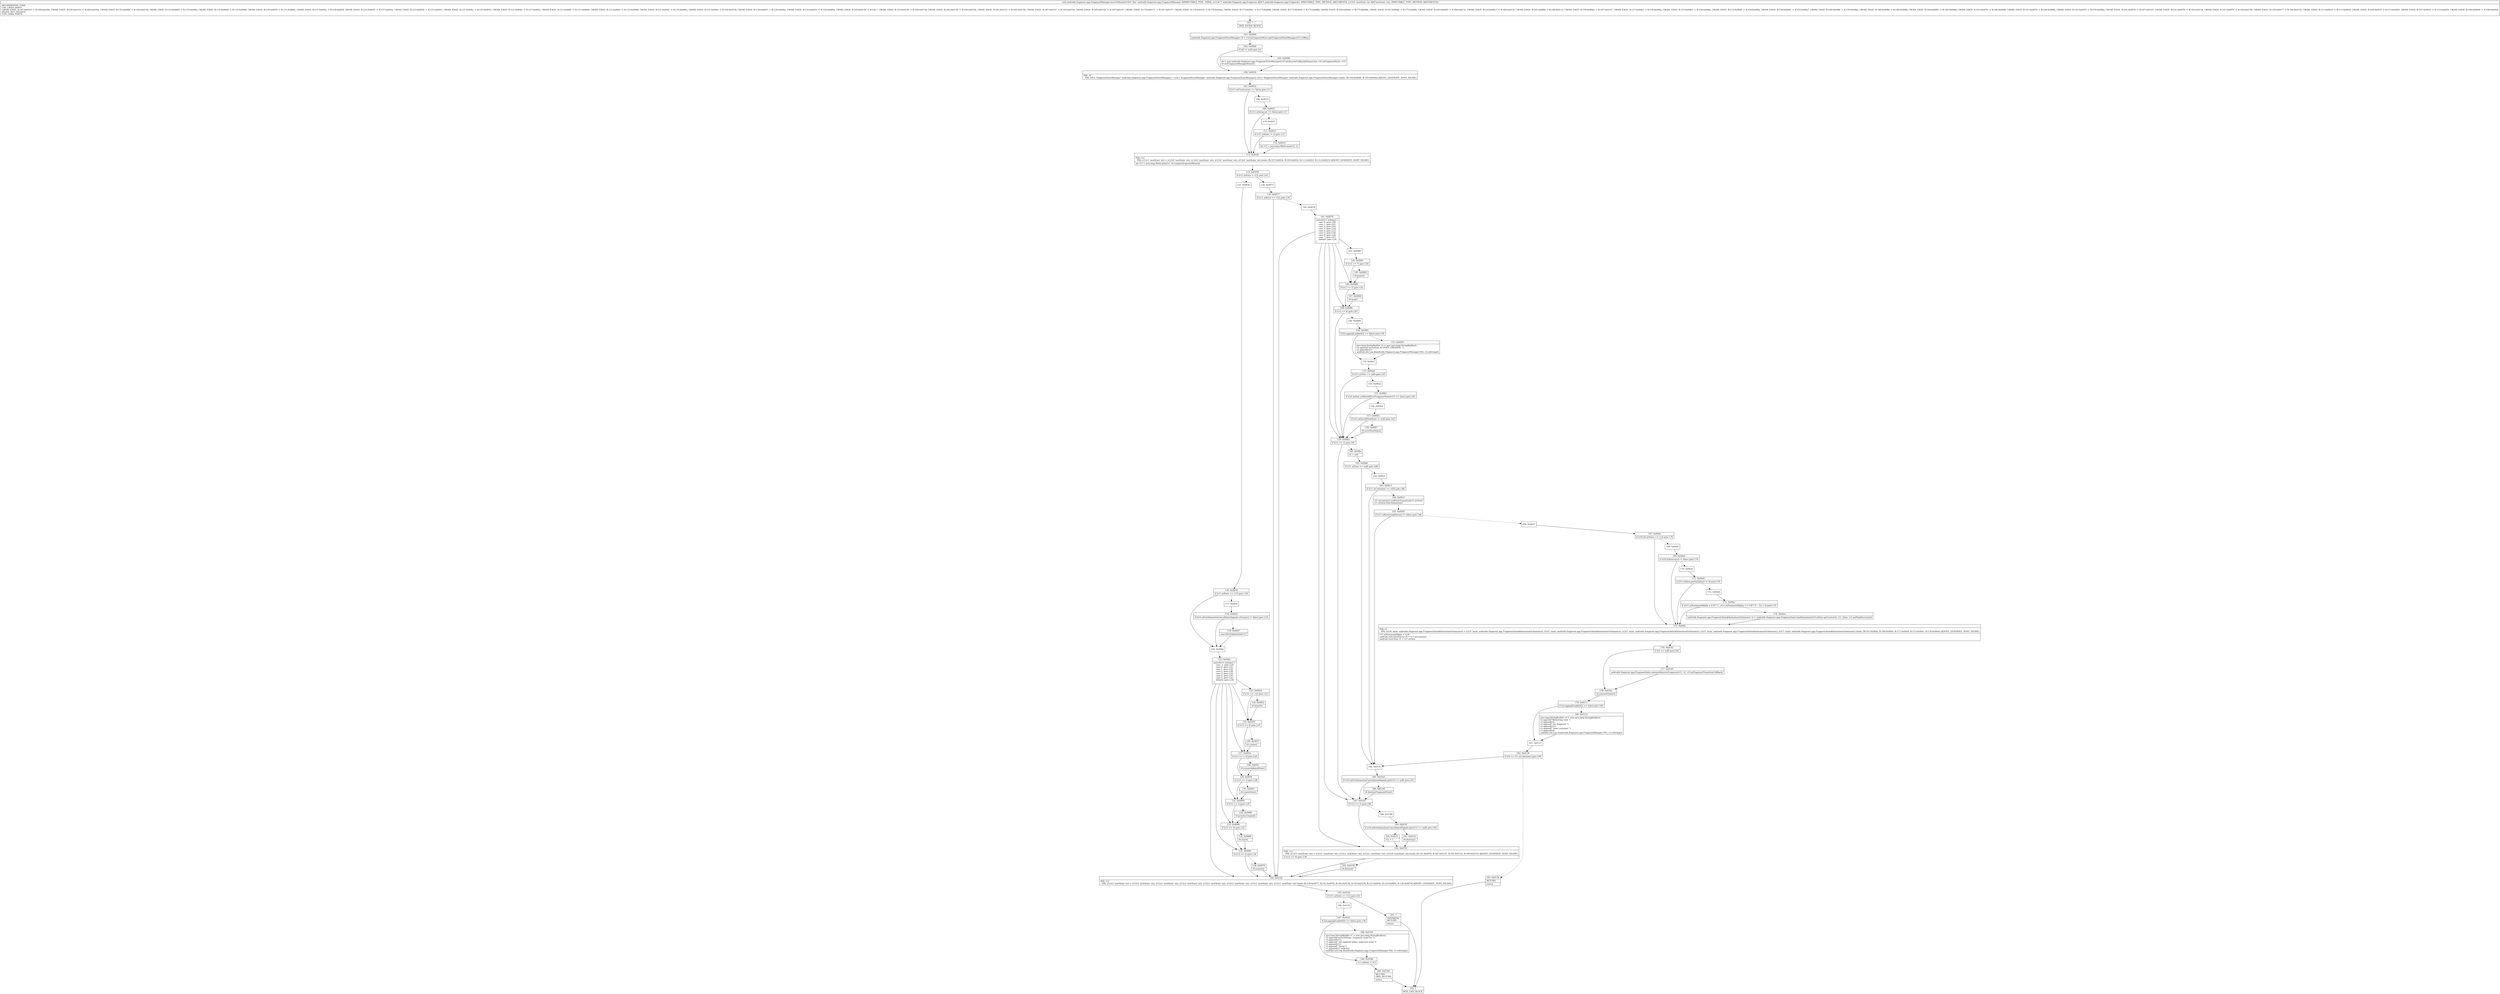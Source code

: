 digraph "CFG forandroidx.fragment.app.FragmentManager.moveToState(Landroidx\/fragment\/app\/Fragment;I)V" {
Node_101 [shape=record,label="{101\:\ ?|MTH_ENTER_BLOCK\l}"];
Node_103 [shape=record,label="{103\:\ 0x0000|androidx.fragment.app.FragmentStateManager r0 = r10.mFragmentStore.getFragmentStateManager(r11.mWho)\l}"];
Node_104 [shape=record,label="{104\:\ 0x0009|if (r0 != null) goto L4\l}"];
Node_105 [shape=record,label="{105\:\ 0x000b|r0 = new androidx.fragment.app.FragmentStateManager(r10.mLifecycleCallbacksDispatcher, r10.mFragmentStore, r11)\lr0.setFragmentManagerState(1)\l}"];
Node_106 [shape=record,label="{106\:\ 0x0018|PHI: r0 \l  PHI: (r0v2 'fragmentStateManager' androidx.fragment.app.FragmentStateManager) = (r0v1 'fragmentStateManager' androidx.fragment.app.FragmentStateManager), (r0v3 'fragmentStateManager' androidx.fragment.app.FragmentStateManager) binds: [B:104:0x0009, B:105:0x000b] A[DONT_GENERATE, DONT_INLINE]\l}"];
Node_107 [shape=record,label="{107\:\ 0x001b|if (r11.mFromLayout == false) goto L11\l}"];
Node_108 [shape=record,label="{108\:\ 0x001d}"];
Node_109 [shape=record,label="{109\:\ 0x001f|if (r11.mInLayout == false) goto L11\l}"];
Node_110 [shape=record,label="{110\:\ 0x0021}"];
Node_111 [shape=record,label="{111\:\ 0x0023|if (r11.mState != 2) goto L11\l}"];
Node_112 [shape=record,label="{112\:\ 0x0025|int r12 = java.lang.Math.max(r12, 2)\l}"];
Node_113 [shape=record,label="{113\:\ 0x0029|PHI: r12 \l  PHI: (r12v1 'newState' int) = (r12v0 'newState' int), (r12v0 'newState' int), (r12v0 'newState' int), (r12v6 'newState' int) binds: [B:107:0x001b, B:109:0x001f, B:111:0x0023, B:112:0x0025] A[DONT_GENERATE, DONT_INLINE]\l|int r12 = java.lang.Math.min(r12, r0.computeExpectedState())\l}"];
Node_114 [shape=record,label="{114\:\ 0x0039|if (r11.mState \> r12) goto L43\l}"];
Node_115 [shape=record,label="{115\:\ 0x003b}"];
Node_116 [shape=record,label="{116\:\ 0x003d|if (r11.mState \>= r12) goto L18\l}"];
Node_117 [shape=record,label="{117\:\ 0x003f}"];
Node_118 [shape=record,label="{118\:\ 0x0045|if (r10.mExitAnimationCancellationSignals.isEmpty() != false) goto L18\l}"];
Node_119 [shape=record,label="{119\:\ 0x0047|cancelExitAnimation(r11)\l}"];
Node_120 [shape=record,label="{120\:\ 0x004a}"];
Node_121 [shape=record,label="{121\:\ 0x004c|switch(r11.mState) \{\l    case \-1: goto L20;\l    case 0: goto L22;\l    case 1: goto L24;\l    case 2: goto L28;\l    case 3: goto L34;\l    case 4: goto L30;\l    case 5: goto L32;\l    default: goto L34;\l\}\l}"];
Node_123 [shape=record,label="{123\:\ 0x0050|if (r12 \<= (\-1)) goto L22\l}"];
Node_124 [shape=record,label="{124\:\ 0x0052|r0.attach()\l}"];
Node_125 [shape=record,label="{125\:\ 0x0055|if (r12 \<= 0) goto L24\l}"];
Node_126 [shape=record,label="{126\:\ 0x0057|r0.create()\l}"];
Node_127 [shape=record,label="{127\:\ 0x005a|if (r12 \<= (\-1)) goto L26\l}"];
Node_128 [shape=record,label="{128\:\ 0x005c|r0.ensureInflatedView()\l}"];
Node_129 [shape=record,label="{129\:\ 0x005f|if (r12 \<= 1) goto L28\l}"];
Node_130 [shape=record,label="{130\:\ 0x0061|r0.createView()\l}"];
Node_131 [shape=record,label="{131\:\ 0x0064|if (r12 \<= 2) goto L30\l}"];
Node_132 [shape=record,label="{132\:\ 0x0066|r0.activityCreated()\l}"];
Node_133 [shape=record,label="{133\:\ 0x0069|if (r12 \<= 4) goto L32\l}"];
Node_134 [shape=record,label="{134\:\ 0x006b|r0.start()\l}"];
Node_135 [shape=record,label="{135\:\ 0x006e|if (r12 \<= 5) goto L34\l}"];
Node_136 [shape=record,label="{136\:\ 0x0070|r0.resume()\l}"];
Node_194 [shape=record,label="{194\:\ 0x015b|PHI: r12 \l  PHI: (r12v5 'newState' int) = (r12v2 'newState' int), (r12v2 'newState' int), (r12v3 'newState' int), (r12v3 'newState' int), (r12v2 'newState' int), (r12v2 'newState' int), (r12v2 'newState' int) binds: [B:139:0x0077, B:141:0x007b, B:192:0x0156, B:193:0x0158, B:121:0x004c, B:135:0x006e, B:136:0x0070] A[DONT_GENERATE, DONT_INLINE]\l}"];
Node_195 [shape=record,label="{195\:\ 0x015d|if (r11.mState == r12) goto L42\l}"];
Node_196 [shape=record,label="{196\:\ 0x015f}"];
Node_197 [shape=record,label="{197\:\ 0x0163|if (isLoggingEnabled(3) == false) goto L39\l}"];
Node_198 [shape=record,label="{198\:\ 0x0165|java.lang.StringBuilder r1 = new java.lang.StringBuilder()\lr1.append(\"moveToState: Fragment state for \")\lr1.append(r11)\lr1.append(\" not updated inline; expected state \")\lr1.append(r12)\lr1.append(\" found \")\lr1.append(r11.mState)\landroid.util.Log.d(androidx.fragment.app.FragmentManager.TAG, r1.toString())\l}"];
Node_199 [shape=record,label="{199\:\ 0x018b|r11.mState = r12\l}"];
Node_200 [shape=record,label="{200\:\ 0x018d|RETURN\lORIG_RETURN\l|return\l}"];
Node_102 [shape=record,label="{102\:\ ?|MTH_EXIT_BLOCK\l}"];
Node_201 [shape=record,label="{201\:\ ?|SYNTHETIC\lRETURN\l|return\l}"];
Node_138 [shape=record,label="{138\:\ 0x0075}"];
Node_139 [shape=record,label="{139\:\ 0x0077|if (r11.mState \<= r12) goto L34\l}"];
Node_140 [shape=record,label="{140\:\ 0x0079}"];
Node_141 [shape=record,label="{141\:\ 0x007b|switch(r11.mState) \{\l    case 0: goto L96;\l    case 1: goto L91;\l    case 2: goto L63;\l    case 3: goto L34;\l    case 4: goto L52;\l    case 5: goto L50;\l    case 6: goto L34;\l    case 7: goto L47;\l    default: goto L34;\l\}\l}"];
Node_143 [shape=record,label="{143\:\ 0x0080}"];
Node_144 [shape=record,label="{144\:\ 0x0081|if (r12 \>= 7) goto L50\l}"];
Node_145 [shape=record,label="{145\:\ 0x0083|r0.pause()\l}"];
Node_146 [shape=record,label="{146\:\ 0x0086|if (r12 \>= 5) goto L52\l}"];
Node_147 [shape=record,label="{147\:\ 0x0088|r0.stop()\l}"];
Node_148 [shape=record,label="{148\:\ 0x008b|if (r12 \>= 4) goto L63\l}"];
Node_149 [shape=record,label="{149\:\ 0x008d}"];
Node_150 [shape=record,label="{150\:\ 0x0091|if (isLoggingEnabled(3) == false) goto L56\l}"];
Node_151 [shape=record,label="{151\:\ 0x0093|java.lang.StringBuilder r2 = new java.lang.StringBuilder()\lr2.append(\"movefrom ACTIVITY_CREATED: \")\lr2.append(r11)\landroid.util.Log.d(androidx.fragment.app.FragmentManager.TAG, r2.toString())\l}"];
Node_152 [shape=record,label="{152\:\ 0x00a7}"];
Node_153 [shape=record,label="{153\:\ 0x00a9|if (r11.mView == null) goto L63\l}"];
Node_154 [shape=record,label="{154\:\ 0x00ab}"];
Node_155 [shape=record,label="{155\:\ 0x00b1|if (r10.mHost.onShouldSaveFragmentState(r11) == false) goto L63\l}"];
Node_156 [shape=record,label="{156\:\ 0x00b3}"];
Node_157 [shape=record,label="{157\:\ 0x00b5|if (r11.mSavedViewState != null) goto L63\l}"];
Node_158 [shape=record,label="{158\:\ 0x00b7|r0.saveViewState()\l}"];
Node_159 [shape=record,label="{159\:\ 0x00ba|if (r12 \>= 2) goto L91\l}"];
Node_160 [shape=record,label="{160\:\ 0x00bc|r2 = null\l}"];
Node_161 [shape=record,label="{161\:\ 0x00bf|if (r11.mView == null) goto L88\l}"];
Node_162 [shape=record,label="{162\:\ 0x00c1}"];
Node_163 [shape=record,label="{163\:\ 0x00c3|if (r11.mContainer == null) goto L88\l}"];
Node_164 [shape=record,label="{164\:\ 0x00c5|r11.mContainer.endViewTransition(r11.mView)\lr11.mView.clearAnimation()\l}"];
Node_165 [shape=record,label="{165\:\ 0x00d5|if (r11.isRemovingParent() != false) goto L88\l}"];
Node_166 [shape=record,label="{166\:\ 0x00d7}"];
Node_167 [shape=record,label="{167\:\ 0x00da|if (r10.mCurState \<= (\-1)) goto L79\l}"];
Node_168 [shape=record,label="{168\:\ 0x00dc}"];
Node_169 [shape=record,label="{169\:\ 0x00de|if (r10.mDestroyed != false) goto L79\l}"];
Node_170 [shape=record,label="{170\:\ 0x00e0}"];
Node_171 [shape=record,label="{171\:\ 0x00e6|if (r11.mView.getVisibility() != 0) goto L79\l}"];
Node_172 [shape=record,label="{172\:\ 0x00e8}"];
Node_173 [shape=record,label="{173\:\ 0x00ec|if ((r11.mPostponedAlpha \> 0.0f ? 1 : (r11.mPostponedAlpha == 0.0f ? 0 : \-1)) \< 0) goto L79\l}"];
Node_174 [shape=record,label="{174\:\ 0x00ee|androidx.fragment.app.FragmentAnim$AnimationOrAnimator r2 = androidx.fragment.app.FragmentAnim.loadAnimation(r10.mHost.getContext(), r11, false, r11.getPopDirection())\l}"];
Node_175 [shape=record,label="{175\:\ 0x00fd|PHI: r2 \l  PHI: (r2v6 'anim' androidx.fragment.app.FragmentAnim$AnimationOrAnimator) = (r2v5 'anim' androidx.fragment.app.FragmentAnim$AnimationOrAnimator), (r2v5 'anim' androidx.fragment.app.FragmentAnim$AnimationOrAnimator), (r2v5 'anim' androidx.fragment.app.FragmentAnim$AnimationOrAnimator), (r2v5 'anim' androidx.fragment.app.FragmentAnim$AnimationOrAnimator), (r2v7 'anim' androidx.fragment.app.FragmentAnim$AnimationOrAnimator) binds: [B:167:0x00da, B:169:0x00de, B:171:0x00e6, B:173:0x00ec, B:174:0x00ee] A[DONT_GENERATE, DONT_INLINE]\l|r11.mPostponedAlpha = 0.0f\landroid.view.ViewGroup r4 = r11.mContainer\landroid.view.View r5 = r11.mView\l}"];
Node_176 [shape=record,label="{176\:\ 0x0103|if (r2 == null) goto L82\l}"];
Node_177 [shape=record,label="{177\:\ 0x0105|androidx.fragment.app.FragmentAnim.animateRemoveFragment(r11, r2, r10.mFragmentTransitionCallback)\l}"];
Node_178 [shape=record,label="{178\:\ 0x010a|r4.removeView(r5)\l}"];
Node_179 [shape=record,label="{179\:\ 0x0111|if (isLoggingEnabled(2) == false) goto L85\l}"];
Node_180 [shape=record,label="{180\:\ 0x0113|java.lang.StringBuilder r3 = new java.lang.StringBuilder()\lr3.append(\"Removing view \")\lr3.append(r5)\lr3.append(\" for fragment \")\lr3.append(r11)\lr3.append(\" from container \")\lr3.append(r4)\landroid.util.Log.v(androidx.fragment.app.FragmentManager.TAG, r3.toString())\l}"];
Node_181 [shape=record,label="{181\:\ 0x0137}"];
Node_182 [shape=record,label="{182\:\ 0x0139|if (r4 == r11.mContainer) goto L88\l}"];
Node_183 [shape=record,label="{183\:\ 0x013b|RETURN\l|return\l}"];
Node_184 [shape=record,label="{184\:\ 0x013c}"];
Node_185 [shape=record,label="{185\:\ 0x0142|if (r10.mExitAnimationCancellationSignals.get(r11) != null) goto L91\l}"];
Node_186 [shape=record,label="{186\:\ 0x0144|r0.destroyFragmentView()\l}"];
Node_187 [shape=record,label="{187\:\ 0x0147|if (r12 \>= 1) goto L96\l}"];
Node_188 [shape=record,label="{188\:\ 0x0149}"];
Node_189 [shape=record,label="{189\:\ 0x014f|if (r10.mExitAnimationCancellationSignals.get(r11) == null) goto L95\l}"];
Node_190 [shape=record,label="{190\:\ 0x0151|r12 = 1\l}"];
Node_191 [shape=record,label="{191\:\ 0x0153|r0.destroy()\l}"];
Node_192 [shape=record,label="{192\:\ 0x0156|PHI: r12 \l  PHI: (r12v3 'newState' int) = (r12v2 'newState' int), (r12v2 'newState' int), (r12v2 'newState' int), (r12v4 'newState' int) binds: [B:141:0x007b, B:187:0x0147, B:191:0x0153, B:190:0x0151] A[DONT_GENERATE, DONT_INLINE]\l|if (r12 \>= 0) goto L34\l}"];
Node_193 [shape=record,label="{193\:\ 0x0158|r0.detach()\l}"];
MethodNode[shape=record,label="{void androidx.fragment.app.FragmentManager.moveToState((r10v0 'this' androidx.fragment.app.FragmentManager A[IMMUTABLE_TYPE, THIS]), (r11v0 'f' androidx.fragment.app.Fragment A[D('f' androidx.fragment.app.Fragment), IMMUTABLE_TYPE, METHOD_ARGUMENT]), (r12v0 'newState' int A[D('newState' int), IMMUTABLE_TYPE, METHOD_ARGUMENT]))  | INCONSISTENT_CODE\lUSE_LINES_HINTS\lCROSS_EDGE: B:197:0x0163 \-\> B:199:0x018b, CROSS_EDGE: B:195:0x015d \-\> B:200:0x018d, CROSS_EDGE: B:135:0x006e \-\> B:194:0x015b, CROSS_EDGE: B:133:0x0069 \-\> B:135:0x006e, CROSS_EDGE: B:131:0x0064 \-\> B:133:0x0069, CROSS_EDGE: B:129:0x005f \-\> B:131:0x0064, CROSS_EDGE: B:127:0x005a \-\> B:129:0x005f, CROSS_EDGE: B:125:0x0055 \-\> B:127:0x005a, CROSS_EDGE: B:123:0x0050 \-\> B:125:0x0055, CROSS_EDGE: B:121:0x004c \-\> B:125:0x0055, CROSS_EDGE: B:121:0x004c \-\> B:127:0x005a, CROSS_EDGE: B:121:0x004c \-\> B:131:0x0064, CROSS_EDGE: B:121:0x004c \-\> B:133:0x0069, CROSS_EDGE: B:121:0x004c \-\> B:135:0x006e, CROSS_EDGE: B:121:0x004c \-\> B:194:0x015b, CROSS_EDGE: B:118:0x0045 \-\> B:120:0x004a, CROSS_EDGE: B:116:0x003d \-\> B:120:0x004a, CROSS_EDGE: B:183:0x013b \-\> B:102:?, CROSS_EDGE: B:193:0x0158 \-\> B:194:0x015b, CROSS_EDGE: B:192:0x0156 \-\> B:194:0x015b, CROSS_EDGE: B:191:0x0153 \-\> B:192:0x0156, CROSS_EDGE: B:187:0x0147 \-\> B:192:0x0156, CROSS_EDGE: B:185:0x0142 \-\> B:187:0x0147, CROSS_EDGE: B:179:0x0111 \-\> B:181:0x0137, CROSS_EDGE: B:176:0x0103 \-\> B:178:0x010a, CROSS_EDGE: B:173:0x00ec \-\> B:175:0x00fd, CROSS_EDGE: B:171:0x00e6 \-\> B:175:0x00fd, CROSS_EDGE: B:169:0x00de \-\> B:175:0x00fd, CROSS_EDGE: B:167:0x00da \-\> B:175:0x00fd, CROSS_EDGE: B:165:0x00d5 \-\> B:184:0x013c, CROSS_EDGE: B:163:0x00c3 \-\> B:184:0x013c, CROSS_EDGE: B:161:0x00bf \-\> B:184:0x013c, CROSS_EDGE: B:159:0x00ba \-\> B:187:0x0147, CROSS_EDGE: B:157:0x00b5 \-\> B:159:0x00ba, CROSS_EDGE: B:155:0x00b1 \-\> B:159:0x00ba, CROSS_EDGE: B:153:0x00a9 \-\> B:159:0x00ba, CROSS_EDGE: B:150:0x0091 \-\> B:152:0x00a7, CROSS_EDGE: B:148:0x008b \-\> B:159:0x00ba, CROSS_EDGE: B:146:0x0086 \-\> B:148:0x008b, CROSS_EDGE: B:144:0x0081 \-\> B:146:0x0086, CROSS_EDGE: B:141:0x007b \-\> B:146:0x0086, CROSS_EDGE: B:141:0x007b \-\> B:148:0x008b, CROSS_EDGE: B:141:0x007b \-\> B:159:0x00ba, CROSS_EDGE: B:141:0x007b \-\> B:187:0x0147, CROSS_EDGE: B:141:0x007b \-\> B:192:0x0156, CROSS_EDGE: B:141:0x007b \-\> B:194:0x015b, CROSS_EDGE: B:139:0x0077 \-\> B:194:0x015b, CROSS_EDGE: B:111:0x0023 \-\> B:113:0x0029, CROSS_EDGE: B:109:0x001f \-\> B:113:0x0029, CROSS_EDGE: B:107:0x001b \-\> B:113:0x0029, CROSS_EDGE: B:104:0x0009 \-\> B:106:0x0018\lINLINE_NOT_NEEDED\lTYPE_VARS: EMPTY\l}"];
MethodNode -> Node_101;Node_101 -> Node_103;
Node_103 -> Node_104;
Node_104 -> Node_105[style=dashed];
Node_104 -> Node_106;
Node_105 -> Node_106;
Node_106 -> Node_107;
Node_107 -> Node_108[style=dashed];
Node_107 -> Node_113;
Node_108 -> Node_109;
Node_109 -> Node_110[style=dashed];
Node_109 -> Node_113;
Node_110 -> Node_111;
Node_111 -> Node_112[style=dashed];
Node_111 -> Node_113;
Node_112 -> Node_113;
Node_113 -> Node_114;
Node_114 -> Node_115[style=dashed];
Node_114 -> Node_138;
Node_115 -> Node_116;
Node_116 -> Node_117[style=dashed];
Node_116 -> Node_120;
Node_117 -> Node_118;
Node_118 -> Node_119[style=dashed];
Node_118 -> Node_120;
Node_119 -> Node_120;
Node_120 -> Node_121;
Node_121 -> Node_123;
Node_121 -> Node_125;
Node_121 -> Node_127;
Node_121 -> Node_131;
Node_121 -> Node_133;
Node_121 -> Node_135;
Node_121 -> Node_194;
Node_123 -> Node_124[style=dashed];
Node_123 -> Node_125;
Node_124 -> Node_125;
Node_125 -> Node_126[style=dashed];
Node_125 -> Node_127;
Node_126 -> Node_127;
Node_127 -> Node_128[style=dashed];
Node_127 -> Node_129;
Node_128 -> Node_129;
Node_129 -> Node_130[style=dashed];
Node_129 -> Node_131;
Node_130 -> Node_131;
Node_131 -> Node_132[style=dashed];
Node_131 -> Node_133;
Node_132 -> Node_133;
Node_133 -> Node_134[style=dashed];
Node_133 -> Node_135;
Node_134 -> Node_135;
Node_135 -> Node_136[style=dashed];
Node_135 -> Node_194;
Node_136 -> Node_194;
Node_194 -> Node_195;
Node_195 -> Node_196[style=dashed];
Node_195 -> Node_201;
Node_196 -> Node_197;
Node_197 -> Node_198[style=dashed];
Node_197 -> Node_199;
Node_198 -> Node_199;
Node_199 -> Node_200;
Node_200 -> Node_102;
Node_201 -> Node_102;
Node_138 -> Node_139;
Node_139 -> Node_140[style=dashed];
Node_139 -> Node_194;
Node_140 -> Node_141;
Node_141 -> Node_143;
Node_141 -> Node_146;
Node_141 -> Node_148;
Node_141 -> Node_159;
Node_141 -> Node_187;
Node_141 -> Node_192;
Node_141 -> Node_194;
Node_143 -> Node_144;
Node_144 -> Node_145[style=dashed];
Node_144 -> Node_146;
Node_145 -> Node_146;
Node_146 -> Node_147[style=dashed];
Node_146 -> Node_148;
Node_147 -> Node_148;
Node_148 -> Node_149[style=dashed];
Node_148 -> Node_159;
Node_149 -> Node_150;
Node_150 -> Node_151[style=dashed];
Node_150 -> Node_152;
Node_151 -> Node_152;
Node_152 -> Node_153;
Node_153 -> Node_154[style=dashed];
Node_153 -> Node_159;
Node_154 -> Node_155;
Node_155 -> Node_156[style=dashed];
Node_155 -> Node_159;
Node_156 -> Node_157;
Node_157 -> Node_158[style=dashed];
Node_157 -> Node_159;
Node_158 -> Node_159;
Node_159 -> Node_160[style=dashed];
Node_159 -> Node_187;
Node_160 -> Node_161;
Node_161 -> Node_162[style=dashed];
Node_161 -> Node_184;
Node_162 -> Node_163;
Node_163 -> Node_164[style=dashed];
Node_163 -> Node_184;
Node_164 -> Node_165;
Node_165 -> Node_166[style=dashed];
Node_165 -> Node_184;
Node_166 -> Node_167;
Node_167 -> Node_168[style=dashed];
Node_167 -> Node_175;
Node_168 -> Node_169;
Node_169 -> Node_170[style=dashed];
Node_169 -> Node_175;
Node_170 -> Node_171;
Node_171 -> Node_172[style=dashed];
Node_171 -> Node_175;
Node_172 -> Node_173;
Node_173 -> Node_174[style=dashed];
Node_173 -> Node_175;
Node_174 -> Node_175;
Node_175 -> Node_176;
Node_176 -> Node_177[style=dashed];
Node_176 -> Node_178;
Node_177 -> Node_178;
Node_178 -> Node_179;
Node_179 -> Node_180[style=dashed];
Node_179 -> Node_181;
Node_180 -> Node_181;
Node_181 -> Node_182;
Node_182 -> Node_183[style=dashed];
Node_182 -> Node_184;
Node_183 -> Node_102;
Node_184 -> Node_185;
Node_185 -> Node_186[style=dashed];
Node_185 -> Node_187;
Node_186 -> Node_187;
Node_187 -> Node_188[style=dashed];
Node_187 -> Node_192;
Node_188 -> Node_189;
Node_189 -> Node_190[style=dashed];
Node_189 -> Node_191;
Node_190 -> Node_192;
Node_191 -> Node_192;
Node_192 -> Node_193[style=dashed];
Node_192 -> Node_194;
Node_193 -> Node_194;
}

